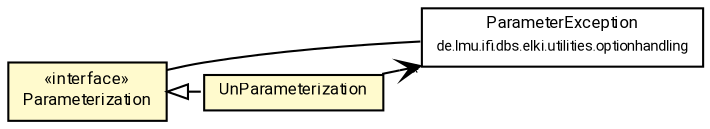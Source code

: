 #!/usr/local/bin/dot
#
# Class diagram 
# Generated by UMLGraph version R5_7_2-60-g0e99a6 (http://www.spinellis.gr/umlgraph/)
#

digraph G {
	graph [fontnames="svg"]
	edge [fontname="Roboto",fontsize=7,labelfontname="Roboto",labelfontsize=7,color="black"];
	node [fontname="Roboto",fontcolor="black",fontsize=8,shape=plaintext,margin=0,width=0,height=0];
	nodesep=0.15;
	ranksep=0.25;
	rankdir=LR;
	// de.lmu.ifi.dbs.elki.utilities.optionhandling.ParameterException
	c10450034 [label=<<table title="de.lmu.ifi.dbs.elki.utilities.optionhandling.ParameterException" border="0" cellborder="1" cellspacing="0" cellpadding="2" href="../ParameterException.html" target="_parent">
		<tr><td><table border="0" cellspacing="0" cellpadding="1">
		<tr><td align="center" balign="center"> <font face="Roboto">ParameterException</font> </td></tr>
		<tr><td align="center" balign="center"> <font face="Roboto" point-size="7.0">de.lmu.ifi.dbs.elki.utilities.optionhandling</font> </td></tr>
		</table></td></tr>
		</table>>, URL="../ParameterException.html"];
	// de.lmu.ifi.dbs.elki.utilities.optionhandling.parameterization.UnParameterization
	c10450039 [label=<<table title="de.lmu.ifi.dbs.elki.utilities.optionhandling.parameterization.UnParameterization" border="0" cellborder="1" cellspacing="0" cellpadding="2" bgcolor="lemonChiffon" href="UnParameterization.html" target="_parent">
		<tr><td><table border="0" cellspacing="0" cellpadding="1">
		<tr><td align="center" balign="center"> <font face="Roboto">UnParameterization</font> </td></tr>
		</table></td></tr>
		</table>>, URL="UnParameterization.html"];
	// de.lmu.ifi.dbs.elki.utilities.optionhandling.parameterization.Parameterization
	c10450042 [label=<<table title="de.lmu.ifi.dbs.elki.utilities.optionhandling.parameterization.Parameterization" border="0" cellborder="1" cellspacing="0" cellpadding="2" bgcolor="LemonChiffon" href="Parameterization.html" target="_parent">
		<tr><td><table border="0" cellspacing="0" cellpadding="1">
		<tr><td align="center" balign="center"> &#171;interface&#187; </td></tr>
		<tr><td align="center" balign="center"> <font face="Roboto">Parameterization</font> </td></tr>
		</table></td></tr>
		</table>>, URL="Parameterization.html"];
	// de.lmu.ifi.dbs.elki.utilities.optionhandling.parameterization.UnParameterization implements de.lmu.ifi.dbs.elki.utilities.optionhandling.parameterization.Parameterization
	c10450042 -> c10450039 [arrowtail=empty,style=dashed,dir=back,weight=9];
	// de.lmu.ifi.dbs.elki.utilities.optionhandling.parameterization.Parameterization assoc de.lmu.ifi.dbs.elki.utilities.optionhandling.ParameterException
	c10450042 -> c10450034 [arrowhead=none,weight=2];
	// de.lmu.ifi.dbs.elki.utilities.optionhandling.parameterization.UnParameterization navassoc de.lmu.ifi.dbs.elki.utilities.optionhandling.ParameterException
	c10450039 -> c10450034 [arrowhead=open,weight=1,headlabel="*"];
}


